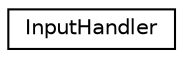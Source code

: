 digraph G
{
  edge [fontname="Helvetica",fontsize="10",labelfontname="Helvetica",labelfontsize="10"];
  node [fontname="Helvetica",fontsize="10",shape=record];
  rankdir="LR";
  Node1 [label="InputHandler",height=0.2,width=0.4,color="black", fillcolor="white", style="filled",URL="$class_input_handler.html"];
}
